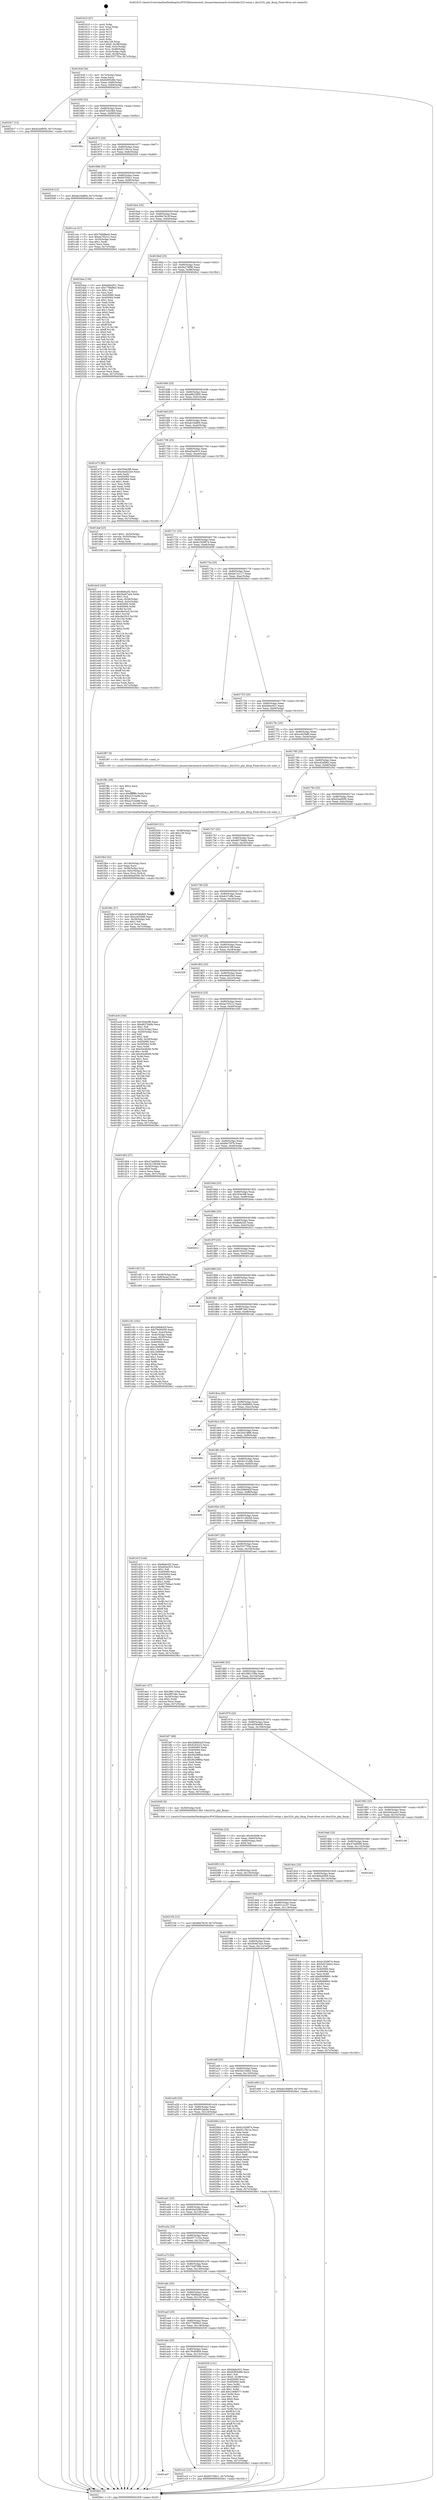 digraph "0x401610" {
  label = "0x401610 (/mnt/c/Users/mathe/Desktop/tcc/POCII/binaries/extr_linuxarcharmmach-orion5xdns323-setup.c_dns323c_phy_fixup_Final-ollvm.out::main(0))"
  labelloc = "t"
  node[shape=record]

  Entry [label="",width=0.3,height=0.3,shape=circle,fillcolor=black,style=filled]
  "0x40163f" [label="{
     0x40163f [26]\l
     | [instrs]\l
     &nbsp;&nbsp;0x40163f \<+3\>: mov -0x7c(%rbp),%eax\l
     &nbsp;&nbsp;0x401642 \<+2\>: mov %eax,%ecx\l
     &nbsp;&nbsp;0x401644 \<+6\>: sub $0x82f05d8b,%ecx\l
     &nbsp;&nbsp;0x40164a \<+3\>: mov %eax,-0x80(%rbp)\l
     &nbsp;&nbsp;0x40164d \<+6\>: mov %ecx,-0x84(%rbp)\l
     &nbsp;&nbsp;0x401653 \<+6\>: je 00000000004025c7 \<main+0xfb7\>\l
  }"]
  "0x4025c7" [label="{
     0x4025c7 [12]\l
     | [instrs]\l
     &nbsp;&nbsp;0x4025c7 \<+7\>: movl $0xd2aef93b,-0x7c(%rbp)\l
     &nbsp;&nbsp;0x4025ce \<+5\>: jmp 00000000004026e1 \<main+0x10d1\>\l
  }"]
  "0x401659" [label="{
     0x401659 [25]\l
     | [instrs]\l
     &nbsp;&nbsp;0x401659 \<+5\>: jmp 000000000040165e \<main+0x4e\>\l
     &nbsp;&nbsp;0x40165e \<+3\>: mov -0x80(%rbp),%eax\l
     &nbsp;&nbsp;0x401661 \<+5\>: sub $0x87e4c58d,%eax\l
     &nbsp;&nbsp;0x401666 \<+6\>: mov %eax,-0x88(%rbp)\l
     &nbsp;&nbsp;0x40166c \<+6\>: je 000000000040236a \<main+0xd5a\>\l
  }"]
  Exit [label="",width=0.3,height=0.3,shape=circle,fillcolor=black,style=filled,peripheries=2]
  "0x40236a" [label="{
     0x40236a\l
  }", style=dashed]
  "0x401672" [label="{
     0x401672 [25]\l
     | [instrs]\l
     &nbsp;&nbsp;0x401672 \<+5\>: jmp 0000000000401677 \<main+0x67\>\l
     &nbsp;&nbsp;0x401677 \<+3\>: mov -0x80(%rbp),%eax\l
     &nbsp;&nbsp;0x40167a \<+5\>: sub $0x9115fc1e,%eax\l
     &nbsp;&nbsp;0x40167f \<+6\>: mov %eax,-0x8c(%rbp)\l
     &nbsp;&nbsp;0x401685 \<+6\>: je 00000000004020c9 \<main+0xab9\>\l
  }"]
  "0x402104" [label="{
     0x402104 [12]\l
     | [instrs]\l
     &nbsp;&nbsp;0x402104 \<+7\>: movl $0x99a76c3f,-0x7c(%rbp)\l
     &nbsp;&nbsp;0x40210b \<+5\>: jmp 00000000004026e1 \<main+0x10d1\>\l
  }"]
  "0x4020c9" [label="{
     0x4020c9 [12]\l
     | [instrs]\l
     &nbsp;&nbsp;0x4020c9 \<+7\>: movl $0xab19a864,-0x7c(%rbp)\l
     &nbsp;&nbsp;0x4020d0 \<+5\>: jmp 00000000004026e1 \<main+0x10d1\>\l
  }"]
  "0x40168b" [label="{
     0x40168b [25]\l
     | [instrs]\l
     &nbsp;&nbsp;0x40168b \<+5\>: jmp 0000000000401690 \<main+0x80\>\l
     &nbsp;&nbsp;0x401690 \<+3\>: mov -0x80(%rbp),%eax\l
     &nbsp;&nbsp;0x401693 \<+5\>: sub $0x947f36c1,%eax\l
     &nbsp;&nbsp;0x401698 \<+6\>: mov %eax,-0x90(%rbp)\l
     &nbsp;&nbsp;0x40169e \<+6\>: je 0000000000401cce \<main+0x6be\>\l
  }"]
  "0x4020f5" [label="{
     0x4020f5 [15]\l
     | [instrs]\l
     &nbsp;&nbsp;0x4020f5 \<+4\>: mov -0x58(%rbp),%rdi\l
     &nbsp;&nbsp;0x4020f9 \<+6\>: mov %eax,-0x144(%rbp)\l
     &nbsp;&nbsp;0x4020ff \<+5\>: call 0000000000401030 \<free@plt\>\l
     | [calls]\l
     &nbsp;&nbsp;0x401030 \{1\} (unknown)\l
  }"]
  "0x401cce" [label="{
     0x401cce [27]\l
     | [instrs]\l
     &nbsp;&nbsp;0x401cce \<+5\>: mov $0x769d8ea5,%eax\l
     &nbsp;&nbsp;0x401cd3 \<+5\>: mov $0xee7f3212,%ecx\l
     &nbsp;&nbsp;0x401cd8 \<+3\>: mov -0x30(%rbp),%edx\l
     &nbsp;&nbsp;0x401cdb \<+3\>: cmp $0x1,%edx\l
     &nbsp;&nbsp;0x401cde \<+3\>: cmovl %ecx,%eax\l
     &nbsp;&nbsp;0x401ce1 \<+3\>: mov %eax,-0x7c(%rbp)\l
     &nbsp;&nbsp;0x401ce4 \<+5\>: jmp 00000000004026e1 \<main+0x10d1\>\l
  }"]
  "0x4016a4" [label="{
     0x4016a4 [25]\l
     | [instrs]\l
     &nbsp;&nbsp;0x4016a4 \<+5\>: jmp 00000000004016a9 \<main+0x99\>\l
     &nbsp;&nbsp;0x4016a9 \<+3\>: mov -0x80(%rbp),%eax\l
     &nbsp;&nbsp;0x4016ac \<+5\>: sub $0x99a76c3f,%eax\l
     &nbsp;&nbsp;0x4016b1 \<+6\>: mov %eax,-0x94(%rbp)\l
     &nbsp;&nbsp;0x4016b7 \<+6\>: je 00000000004024aa \<main+0xe9a\>\l
  }"]
  "0x4020de" [label="{
     0x4020de [23]\l
     | [instrs]\l
     &nbsp;&nbsp;0x4020de \<+10\>: movabs $0x4030d6,%rdi\l
     &nbsp;&nbsp;0x4020e8 \<+3\>: mov %eax,-0x60(%rbp)\l
     &nbsp;&nbsp;0x4020eb \<+3\>: mov -0x60(%rbp),%esi\l
     &nbsp;&nbsp;0x4020ee \<+2\>: mov $0x0,%al\l
     &nbsp;&nbsp;0x4020f0 \<+5\>: call 0000000000401040 \<printf@plt\>\l
     | [calls]\l
     &nbsp;&nbsp;0x401040 \{1\} (unknown)\l
  }"]
  "0x4024aa" [label="{
     0x4024aa [134]\l
     | [instrs]\l
     &nbsp;&nbsp;0x4024aa \<+5\>: mov $0xbfebc921,%eax\l
     &nbsp;&nbsp;0x4024af \<+5\>: mov $0x779bf9e3,%ecx\l
     &nbsp;&nbsp;0x4024b4 \<+2\>: mov $0x1,%dl\l
     &nbsp;&nbsp;0x4024b6 \<+2\>: xor %esi,%esi\l
     &nbsp;&nbsp;0x4024b8 \<+7\>: mov 0x405060,%edi\l
     &nbsp;&nbsp;0x4024bf \<+8\>: mov 0x405064,%r8d\l
     &nbsp;&nbsp;0x4024c7 \<+3\>: sub $0x1,%esi\l
     &nbsp;&nbsp;0x4024ca \<+3\>: mov %edi,%r9d\l
     &nbsp;&nbsp;0x4024cd \<+3\>: add %esi,%r9d\l
     &nbsp;&nbsp;0x4024d0 \<+4\>: imul %r9d,%edi\l
     &nbsp;&nbsp;0x4024d4 \<+3\>: and $0x1,%edi\l
     &nbsp;&nbsp;0x4024d7 \<+3\>: cmp $0x0,%edi\l
     &nbsp;&nbsp;0x4024da \<+4\>: sete %r10b\l
     &nbsp;&nbsp;0x4024de \<+4\>: cmp $0xa,%r8d\l
     &nbsp;&nbsp;0x4024e2 \<+4\>: setl %r11b\l
     &nbsp;&nbsp;0x4024e6 \<+3\>: mov %r10b,%bl\l
     &nbsp;&nbsp;0x4024e9 \<+3\>: xor $0xff,%bl\l
     &nbsp;&nbsp;0x4024ec \<+3\>: mov %r11b,%r14b\l
     &nbsp;&nbsp;0x4024ef \<+4\>: xor $0xff,%r14b\l
     &nbsp;&nbsp;0x4024f3 \<+3\>: xor $0x0,%dl\l
     &nbsp;&nbsp;0x4024f6 \<+3\>: mov %bl,%r15b\l
     &nbsp;&nbsp;0x4024f9 \<+4\>: and $0x0,%r15b\l
     &nbsp;&nbsp;0x4024fd \<+3\>: and %dl,%r10b\l
     &nbsp;&nbsp;0x402500 \<+3\>: mov %r14b,%r12b\l
     &nbsp;&nbsp;0x402503 \<+4\>: and $0x0,%r12b\l
     &nbsp;&nbsp;0x402507 \<+3\>: and %dl,%r11b\l
     &nbsp;&nbsp;0x40250a \<+3\>: or %r10b,%r15b\l
     &nbsp;&nbsp;0x40250d \<+3\>: or %r11b,%r12b\l
     &nbsp;&nbsp;0x402510 \<+3\>: xor %r12b,%r15b\l
     &nbsp;&nbsp;0x402513 \<+3\>: or %r14b,%bl\l
     &nbsp;&nbsp;0x402516 \<+3\>: xor $0xff,%bl\l
     &nbsp;&nbsp;0x402519 \<+3\>: or $0x0,%dl\l
     &nbsp;&nbsp;0x40251c \<+2\>: and %dl,%bl\l
     &nbsp;&nbsp;0x40251e \<+3\>: or %bl,%r15b\l
     &nbsp;&nbsp;0x402521 \<+4\>: test $0x1,%r15b\l
     &nbsp;&nbsp;0x402525 \<+3\>: cmovne %ecx,%eax\l
     &nbsp;&nbsp;0x402528 \<+3\>: mov %eax,-0x7c(%rbp)\l
     &nbsp;&nbsp;0x40252b \<+5\>: jmp 00000000004026e1 \<main+0x10d1\>\l
  }"]
  "0x4016bd" [label="{
     0x4016bd [25]\l
     | [instrs]\l
     &nbsp;&nbsp;0x4016bd \<+5\>: jmp 00000000004016c2 \<main+0xb2\>\l
     &nbsp;&nbsp;0x4016c2 \<+3\>: mov -0x80(%rbp),%eax\l
     &nbsp;&nbsp;0x4016c5 \<+5\>: sub $0x9a278f96,%eax\l
     &nbsp;&nbsp;0x4016ca \<+6\>: mov %eax,-0x98(%rbp)\l
     &nbsp;&nbsp;0x4016d0 \<+6\>: je 00000000004026c2 \<main+0x10b2\>\l
  }"]
  "0x401fb4" [label="{
     0x401fb4 [32]\l
     | [instrs]\l
     &nbsp;&nbsp;0x401fb4 \<+6\>: mov -0x140(%rbp),%ecx\l
     &nbsp;&nbsp;0x401fba \<+3\>: imul %eax,%ecx\l
     &nbsp;&nbsp;0x401fbd \<+4\>: mov -0x58(%rbp),%rsi\l
     &nbsp;&nbsp;0x401fc1 \<+4\>: movslq -0x5c(%rbp),%rdi\l
     &nbsp;&nbsp;0x401fc5 \<+3\>: mov %ecx,(%rsi,%rdi,4)\l
     &nbsp;&nbsp;0x401fc8 \<+7\>: movl $0x4b6ad309,-0x7c(%rbp)\l
     &nbsp;&nbsp;0x401fcf \<+5\>: jmp 00000000004026e1 \<main+0x10d1\>\l
  }"]
  "0x4026c2" [label="{
     0x4026c2\l
  }", style=dashed]
  "0x4016d6" [label="{
     0x4016d6 [25]\l
     | [instrs]\l
     &nbsp;&nbsp;0x4016d6 \<+5\>: jmp 00000000004016db \<main+0xcb\>\l
     &nbsp;&nbsp;0x4016db \<+3\>: mov -0x80(%rbp),%eax\l
     &nbsp;&nbsp;0x4016de \<+5\>: sub $0xa9822800,%eax\l
     &nbsp;&nbsp;0x4016e3 \<+6\>: mov %eax,-0x9c(%rbp)\l
     &nbsp;&nbsp;0x4016e9 \<+6\>: je 00000000004025e8 \<main+0xfd8\>\l
  }"]
  "0x401f8c" [label="{
     0x401f8c [40]\l
     | [instrs]\l
     &nbsp;&nbsp;0x401f8c \<+5\>: mov $0x2,%ecx\l
     &nbsp;&nbsp;0x401f91 \<+1\>: cltd\l
     &nbsp;&nbsp;0x401f92 \<+2\>: idiv %ecx\l
     &nbsp;&nbsp;0x401f94 \<+6\>: imul $0xfffffffe,%edx,%ecx\l
     &nbsp;&nbsp;0x401f9a \<+6\>: add $0xa231ba9b,%ecx\l
     &nbsp;&nbsp;0x401fa0 \<+3\>: add $0x1,%ecx\l
     &nbsp;&nbsp;0x401fa3 \<+6\>: sub $0xa231ba9b,%ecx\l
     &nbsp;&nbsp;0x401fa9 \<+6\>: mov %ecx,-0x140(%rbp)\l
     &nbsp;&nbsp;0x401faf \<+5\>: call 0000000000401160 \<next_i\>\l
     | [calls]\l
     &nbsp;&nbsp;0x401160 \{1\} (/mnt/c/Users/mathe/Desktop/tcc/POCII/binaries/extr_linuxarcharmmach-orion5xdns323-setup.c_dns323c_phy_fixup_Final-ollvm.out::next_i)\l
  }"]
  "0x4025e8" [label="{
     0x4025e8\l
  }", style=dashed]
  "0x4016ef" [label="{
     0x4016ef [25]\l
     | [instrs]\l
     &nbsp;&nbsp;0x4016ef \<+5\>: jmp 00000000004016f4 \<main+0xe4\>\l
     &nbsp;&nbsp;0x4016f4 \<+3\>: mov -0x80(%rbp),%eax\l
     &nbsp;&nbsp;0x4016f7 \<+5\>: sub $0xab19a864,%eax\l
     &nbsp;&nbsp;0x4016fc \<+6\>: mov %eax,-0xa0(%rbp)\l
     &nbsp;&nbsp;0x401702 \<+6\>: je 0000000000401e75 \<main+0x865\>\l
  }"]
  "0x401dc6" [label="{
     0x401dc6 [163]\l
     | [instrs]\l
     &nbsp;&nbsp;0x401dc6 \<+5\>: mov $0x8b6e2f2,%ecx\l
     &nbsp;&nbsp;0x401dcb \<+5\>: mov $0x5bdd7acb,%edx\l
     &nbsp;&nbsp;0x401dd0 \<+3\>: mov $0x1,%sil\l
     &nbsp;&nbsp;0x401dd3 \<+4\>: mov %rax,-0x58(%rbp)\l
     &nbsp;&nbsp;0x401dd7 \<+7\>: movl $0x0,-0x5c(%rbp)\l
     &nbsp;&nbsp;0x401dde \<+8\>: mov 0x405060,%r8d\l
     &nbsp;&nbsp;0x401de6 \<+8\>: mov 0x405064,%r9d\l
     &nbsp;&nbsp;0x401dee \<+3\>: mov %r8d,%r10d\l
     &nbsp;&nbsp;0x401df1 \<+7\>: add $0xc8e35c5,%r10d\l
     &nbsp;&nbsp;0x401df8 \<+4\>: sub $0x1,%r10d\l
     &nbsp;&nbsp;0x401dfc \<+7\>: sub $0xc8e35c5,%r10d\l
     &nbsp;&nbsp;0x401e03 \<+4\>: imul %r10d,%r8d\l
     &nbsp;&nbsp;0x401e07 \<+4\>: and $0x1,%r8d\l
     &nbsp;&nbsp;0x401e0b \<+4\>: cmp $0x0,%r8d\l
     &nbsp;&nbsp;0x401e0f \<+4\>: sete %r11b\l
     &nbsp;&nbsp;0x401e13 \<+4\>: cmp $0xa,%r9d\l
     &nbsp;&nbsp;0x401e17 \<+3\>: setl %bl\l
     &nbsp;&nbsp;0x401e1a \<+3\>: mov %r11b,%r14b\l
     &nbsp;&nbsp;0x401e1d \<+4\>: xor $0xff,%r14b\l
     &nbsp;&nbsp;0x401e21 \<+3\>: mov %bl,%r15b\l
     &nbsp;&nbsp;0x401e24 \<+4\>: xor $0xff,%r15b\l
     &nbsp;&nbsp;0x401e28 \<+4\>: xor $0x1,%sil\l
     &nbsp;&nbsp;0x401e2c \<+3\>: mov %r14b,%r12b\l
     &nbsp;&nbsp;0x401e2f \<+4\>: and $0xff,%r12b\l
     &nbsp;&nbsp;0x401e33 \<+3\>: and %sil,%r11b\l
     &nbsp;&nbsp;0x401e36 \<+3\>: mov %r15b,%r13b\l
     &nbsp;&nbsp;0x401e39 \<+4\>: and $0xff,%r13b\l
     &nbsp;&nbsp;0x401e3d \<+3\>: and %sil,%bl\l
     &nbsp;&nbsp;0x401e40 \<+3\>: or %r11b,%r12b\l
     &nbsp;&nbsp;0x401e43 \<+3\>: or %bl,%r13b\l
     &nbsp;&nbsp;0x401e46 \<+3\>: xor %r13b,%r12b\l
     &nbsp;&nbsp;0x401e49 \<+3\>: or %r15b,%r14b\l
     &nbsp;&nbsp;0x401e4c \<+4\>: xor $0xff,%r14b\l
     &nbsp;&nbsp;0x401e50 \<+4\>: or $0x1,%sil\l
     &nbsp;&nbsp;0x401e54 \<+3\>: and %sil,%r14b\l
     &nbsp;&nbsp;0x401e57 \<+3\>: or %r14b,%r12b\l
     &nbsp;&nbsp;0x401e5a \<+4\>: test $0x1,%r12b\l
     &nbsp;&nbsp;0x401e5e \<+3\>: cmovne %edx,%ecx\l
     &nbsp;&nbsp;0x401e61 \<+3\>: mov %ecx,-0x7c(%rbp)\l
     &nbsp;&nbsp;0x401e64 \<+5\>: jmp 00000000004026e1 \<main+0x10d1\>\l
  }"]
  "0x401e75" [label="{
     0x401e75 [83]\l
     | [instrs]\l
     &nbsp;&nbsp;0x401e75 \<+5\>: mov $0x354e3f8,%eax\l
     &nbsp;&nbsp;0x401e7a \<+5\>: mov $0xe4ed22e0,%ecx\l
     &nbsp;&nbsp;0x401e7f \<+2\>: xor %edx,%edx\l
     &nbsp;&nbsp;0x401e81 \<+7\>: mov 0x405060,%esi\l
     &nbsp;&nbsp;0x401e88 \<+7\>: mov 0x405064,%edi\l
     &nbsp;&nbsp;0x401e8f \<+3\>: sub $0x1,%edx\l
     &nbsp;&nbsp;0x401e92 \<+3\>: mov %esi,%r8d\l
     &nbsp;&nbsp;0x401e95 \<+3\>: add %edx,%r8d\l
     &nbsp;&nbsp;0x401e98 \<+4\>: imul %r8d,%esi\l
     &nbsp;&nbsp;0x401e9c \<+3\>: and $0x1,%esi\l
     &nbsp;&nbsp;0x401e9f \<+3\>: cmp $0x0,%esi\l
     &nbsp;&nbsp;0x401ea2 \<+4\>: sete %r9b\l
     &nbsp;&nbsp;0x401ea6 \<+3\>: cmp $0xa,%edi\l
     &nbsp;&nbsp;0x401ea9 \<+4\>: setl %r10b\l
     &nbsp;&nbsp;0x401ead \<+3\>: mov %r9b,%r11b\l
     &nbsp;&nbsp;0x401eb0 \<+3\>: and %r10b,%r11b\l
     &nbsp;&nbsp;0x401eb3 \<+3\>: xor %r10b,%r9b\l
     &nbsp;&nbsp;0x401eb6 \<+3\>: or %r9b,%r11b\l
     &nbsp;&nbsp;0x401eb9 \<+4\>: test $0x1,%r11b\l
     &nbsp;&nbsp;0x401ebd \<+3\>: cmovne %ecx,%eax\l
     &nbsp;&nbsp;0x401ec0 \<+3\>: mov %eax,-0x7c(%rbp)\l
     &nbsp;&nbsp;0x401ec3 \<+5\>: jmp 00000000004026e1 \<main+0x10d1\>\l
  }"]
  "0x401708" [label="{
     0x401708 [25]\l
     | [instrs]\l
     &nbsp;&nbsp;0x401708 \<+5\>: jmp 000000000040170d \<main+0xfd\>\l
     &nbsp;&nbsp;0x40170d \<+3\>: mov -0x80(%rbp),%eax\l
     &nbsp;&nbsp;0x401710 \<+5\>: sub $0xaf3ac915,%eax\l
     &nbsp;&nbsp;0x401715 \<+6\>: mov %eax,-0xa4(%rbp)\l
     &nbsp;&nbsp;0x40171b \<+6\>: je 0000000000401daf \<main+0x79f\>\l
  }"]
  "0x401ad7" [label="{
     0x401ad7\l
  }", style=dashed]
  "0x401daf" [label="{
     0x401daf [23]\l
     | [instrs]\l
     &nbsp;&nbsp;0x401daf \<+7\>: movl $0x1,-0x50(%rbp)\l
     &nbsp;&nbsp;0x401db6 \<+4\>: movslq -0x50(%rbp),%rax\l
     &nbsp;&nbsp;0x401dba \<+4\>: shl $0x2,%rax\l
     &nbsp;&nbsp;0x401dbe \<+3\>: mov %rax,%rdi\l
     &nbsp;&nbsp;0x401dc1 \<+5\>: call 0000000000401050 \<malloc@plt\>\l
     | [calls]\l
     &nbsp;&nbsp;0x401050 \{1\} (unknown)\l
  }"]
  "0x401721" [label="{
     0x401721 [25]\l
     | [instrs]\l
     &nbsp;&nbsp;0x401721 \<+5\>: jmp 0000000000401726 \<main+0x116\>\l
     &nbsp;&nbsp;0x401726 \<+3\>: mov -0x80(%rbp),%eax\l
     &nbsp;&nbsp;0x401729 \<+5\>: sub $0xb1929874,%eax\l
     &nbsp;&nbsp;0x40172e \<+6\>: mov %eax,-0xa8(%rbp)\l
     &nbsp;&nbsp;0x401734 \<+6\>: je 0000000000402656 \<main+0x1046\>\l
  }"]
  "0x401cc2" [label="{
     0x401cc2 [12]\l
     | [instrs]\l
     &nbsp;&nbsp;0x401cc2 \<+7\>: movl $0x947f36c1,-0x7c(%rbp)\l
     &nbsp;&nbsp;0x401cc9 \<+5\>: jmp 00000000004026e1 \<main+0x10d1\>\l
  }"]
  "0x402656" [label="{
     0x402656\l
  }", style=dashed]
  "0x40173a" [label="{
     0x40173a [25]\l
     | [instrs]\l
     &nbsp;&nbsp;0x40173a \<+5\>: jmp 000000000040173f \<main+0x12f\>\l
     &nbsp;&nbsp;0x40173f \<+3\>: mov -0x80(%rbp),%eax\l
     &nbsp;&nbsp;0x401742 \<+5\>: sub $0xba7c2117,%eax\l
     &nbsp;&nbsp;0x401747 \<+6\>: mov %eax,-0xac(%rbp)\l
     &nbsp;&nbsp;0x40174d \<+6\>: je 00000000004026a3 \<main+0x1093\>\l
  }"]
  "0x401abe" [label="{
     0x401abe [25]\l
     | [instrs]\l
     &nbsp;&nbsp;0x401abe \<+5\>: jmp 0000000000401ac3 \<main+0x4b3\>\l
     &nbsp;&nbsp;0x401ac3 \<+3\>: mov -0x80(%rbp),%eax\l
     &nbsp;&nbsp;0x401ac6 \<+5\>: sub $0x79c85859,%eax\l
     &nbsp;&nbsp;0x401acb \<+6\>: mov %eax,-0x13c(%rbp)\l
     &nbsp;&nbsp;0x401ad1 \<+6\>: je 0000000000401cc2 \<main+0x6b2\>\l
  }"]
  "0x4026a3" [label="{
     0x4026a3\l
  }", style=dashed]
  "0x401753" [label="{
     0x401753 [25]\l
     | [instrs]\l
     &nbsp;&nbsp;0x401753 \<+5\>: jmp 0000000000401758 \<main+0x148\>\l
     &nbsp;&nbsp;0x401758 \<+3\>: mov -0x80(%rbp),%eax\l
     &nbsp;&nbsp;0x40175b \<+5\>: sub $0xbfebc921,%eax\l
     &nbsp;&nbsp;0x401760 \<+6\>: mov %eax,-0xb0(%rbp)\l
     &nbsp;&nbsp;0x401766 \<+6\>: je 00000000004026d3 \<main+0x10c3\>\l
  }"]
  "0x402530" [label="{
     0x402530 [151]\l
     | [instrs]\l
     &nbsp;&nbsp;0x402530 \<+5\>: mov $0xbfebc921,%eax\l
     &nbsp;&nbsp;0x402535 \<+5\>: mov $0x82f05d8b,%ecx\l
     &nbsp;&nbsp;0x40253a \<+2\>: mov $0x1,%dl\l
     &nbsp;&nbsp;0x40253c \<+7\>: movl $0x0,-0x38(%rbp)\l
     &nbsp;&nbsp;0x402543 \<+7\>: mov 0x405060,%esi\l
     &nbsp;&nbsp;0x40254a \<+7\>: mov 0x405064,%edi\l
     &nbsp;&nbsp;0x402551 \<+3\>: mov %esi,%r8d\l
     &nbsp;&nbsp;0x402554 \<+7\>: sub $0x1c9db577,%r8d\l
     &nbsp;&nbsp;0x40255b \<+4\>: sub $0x1,%r8d\l
     &nbsp;&nbsp;0x40255f \<+7\>: add $0x1c9db577,%r8d\l
     &nbsp;&nbsp;0x402566 \<+4\>: imul %r8d,%esi\l
     &nbsp;&nbsp;0x40256a \<+3\>: and $0x1,%esi\l
     &nbsp;&nbsp;0x40256d \<+3\>: cmp $0x0,%esi\l
     &nbsp;&nbsp;0x402570 \<+4\>: sete %r9b\l
     &nbsp;&nbsp;0x402574 \<+3\>: cmp $0xa,%edi\l
     &nbsp;&nbsp;0x402577 \<+4\>: setl %r10b\l
     &nbsp;&nbsp;0x40257b \<+3\>: mov %r9b,%r11b\l
     &nbsp;&nbsp;0x40257e \<+4\>: xor $0xff,%r11b\l
     &nbsp;&nbsp;0x402582 \<+3\>: mov %r10b,%bl\l
     &nbsp;&nbsp;0x402585 \<+3\>: xor $0xff,%bl\l
     &nbsp;&nbsp;0x402588 \<+3\>: xor $0x1,%dl\l
     &nbsp;&nbsp;0x40258b \<+3\>: mov %r11b,%r14b\l
     &nbsp;&nbsp;0x40258e \<+4\>: and $0xff,%r14b\l
     &nbsp;&nbsp;0x402592 \<+3\>: and %dl,%r9b\l
     &nbsp;&nbsp;0x402595 \<+3\>: mov %bl,%r15b\l
     &nbsp;&nbsp;0x402598 \<+4\>: and $0xff,%r15b\l
     &nbsp;&nbsp;0x40259c \<+3\>: and %dl,%r10b\l
     &nbsp;&nbsp;0x40259f \<+3\>: or %r9b,%r14b\l
     &nbsp;&nbsp;0x4025a2 \<+3\>: or %r10b,%r15b\l
     &nbsp;&nbsp;0x4025a5 \<+3\>: xor %r15b,%r14b\l
     &nbsp;&nbsp;0x4025a8 \<+3\>: or %bl,%r11b\l
     &nbsp;&nbsp;0x4025ab \<+4\>: xor $0xff,%r11b\l
     &nbsp;&nbsp;0x4025af \<+3\>: or $0x1,%dl\l
     &nbsp;&nbsp;0x4025b2 \<+3\>: and %dl,%r11b\l
     &nbsp;&nbsp;0x4025b5 \<+3\>: or %r11b,%r14b\l
     &nbsp;&nbsp;0x4025b8 \<+4\>: test $0x1,%r14b\l
     &nbsp;&nbsp;0x4025bc \<+3\>: cmovne %ecx,%eax\l
     &nbsp;&nbsp;0x4025bf \<+3\>: mov %eax,-0x7c(%rbp)\l
     &nbsp;&nbsp;0x4025c2 \<+5\>: jmp 00000000004026e1 \<main+0x10d1\>\l
  }"]
  "0x4026d3" [label="{
     0x4026d3\l
  }", style=dashed]
  "0x40176c" [label="{
     0x40176c [25]\l
     | [instrs]\l
     &nbsp;&nbsp;0x40176c \<+5\>: jmp 0000000000401771 \<main+0x161\>\l
     &nbsp;&nbsp;0x401771 \<+3\>: mov -0x80(%rbp),%eax\l
     &nbsp;&nbsp;0x401774 \<+5\>: sub $0xcc625bf6,%eax\l
     &nbsp;&nbsp;0x401779 \<+6\>: mov %eax,-0xb4(%rbp)\l
     &nbsp;&nbsp;0x40177f \<+6\>: je 0000000000401f87 \<main+0x977\>\l
  }"]
  "0x401aa5" [label="{
     0x401aa5 [25]\l
     | [instrs]\l
     &nbsp;&nbsp;0x401aa5 \<+5\>: jmp 0000000000401aaa \<main+0x49a\>\l
     &nbsp;&nbsp;0x401aaa \<+3\>: mov -0x80(%rbp),%eax\l
     &nbsp;&nbsp;0x401aad \<+5\>: sub $0x779bf9e3,%eax\l
     &nbsp;&nbsp;0x401ab2 \<+6\>: mov %eax,-0x138(%rbp)\l
     &nbsp;&nbsp;0x401ab8 \<+6\>: je 0000000000402530 \<main+0xf20\>\l
  }"]
  "0x401f87" [label="{
     0x401f87 [5]\l
     | [instrs]\l
     &nbsp;&nbsp;0x401f87 \<+5\>: call 0000000000401160 \<next_i\>\l
     | [calls]\l
     &nbsp;&nbsp;0x401160 \{1\} (/mnt/c/Users/mathe/Desktop/tcc/POCII/binaries/extr_linuxarcharmmach-orion5xdns323-setup.c_dns323c_phy_fixup_Final-ollvm.out::next_i)\l
  }"]
  "0x401785" [label="{
     0x401785 [25]\l
     | [instrs]\l
     &nbsp;&nbsp;0x401785 \<+5\>: jmp 000000000040178a \<main+0x17a\>\l
     &nbsp;&nbsp;0x40178a \<+3\>: mov -0x80(%rbp),%eax\l
     &nbsp;&nbsp;0x40178d \<+5\>: sub $0xcd2ef862,%eax\l
     &nbsp;&nbsp;0x401792 \<+6\>: mov %eax,-0xb8(%rbp)\l
     &nbsp;&nbsp;0x401798 \<+6\>: je 00000000004023b1 \<main+0xda1\>\l
  }"]
  "0x401ce9" [label="{
     0x401ce9\l
  }", style=dashed]
  "0x4023b1" [label="{
     0x4023b1\l
  }", style=dashed]
  "0x40179e" [label="{
     0x40179e [25]\l
     | [instrs]\l
     &nbsp;&nbsp;0x40179e \<+5\>: jmp 00000000004017a3 \<main+0x193\>\l
     &nbsp;&nbsp;0x4017a3 \<+3\>: mov -0x80(%rbp),%eax\l
     &nbsp;&nbsp;0x4017a6 \<+5\>: sub $0xd2aef93b,%eax\l
     &nbsp;&nbsp;0x4017ab \<+6\>: mov %eax,-0xbc(%rbp)\l
     &nbsp;&nbsp;0x4017b1 \<+6\>: je 00000000004025d3 \<main+0xfc3\>\l
  }"]
  "0x401a8c" [label="{
     0x401a8c [25]\l
     | [instrs]\l
     &nbsp;&nbsp;0x401a8c \<+5\>: jmp 0000000000401a91 \<main+0x481\>\l
     &nbsp;&nbsp;0x401a91 \<+3\>: mov -0x80(%rbp),%eax\l
     &nbsp;&nbsp;0x401a94 \<+5\>: sub $0x769d8ea5,%eax\l
     &nbsp;&nbsp;0x401a99 \<+6\>: mov %eax,-0x134(%rbp)\l
     &nbsp;&nbsp;0x401a9f \<+6\>: je 0000000000401ce9 \<main+0x6d9\>\l
  }"]
  "0x4025d3" [label="{
     0x4025d3 [21]\l
     | [instrs]\l
     &nbsp;&nbsp;0x4025d3 \<+3\>: mov -0x38(%rbp),%eax\l
     &nbsp;&nbsp;0x4025d6 \<+7\>: add $0x128,%rsp\l
     &nbsp;&nbsp;0x4025dd \<+1\>: pop %rbx\l
     &nbsp;&nbsp;0x4025de \<+2\>: pop %r12\l
     &nbsp;&nbsp;0x4025e0 \<+2\>: pop %r13\l
     &nbsp;&nbsp;0x4025e2 \<+2\>: pop %r14\l
     &nbsp;&nbsp;0x4025e4 \<+2\>: pop %r15\l
     &nbsp;&nbsp;0x4025e6 \<+1\>: pop %rbp\l
     &nbsp;&nbsp;0x4025e7 \<+1\>: ret\l
  }"]
  "0x4017b7" [label="{
     0x4017b7 [25]\l
     | [instrs]\l
     &nbsp;&nbsp;0x4017b7 \<+5\>: jmp 00000000004017bc \<main+0x1ac\>\l
     &nbsp;&nbsp;0x4017bc \<+3\>: mov -0x80(%rbp),%eax\l
     &nbsp;&nbsp;0x4017bf \<+5\>: sub $0xd827b8db,%eax\l
     &nbsp;&nbsp;0x4017c4 \<+6\>: mov %eax,-0xc0(%rbp)\l
     &nbsp;&nbsp;0x4017ca \<+6\>: je 0000000000401f6c \<main+0x95c\>\l
  }"]
  "0x402168" [label="{
     0x402168\l
  }", style=dashed]
  "0x401f6c" [label="{
     0x401f6c [27]\l
     | [instrs]\l
     &nbsp;&nbsp;0x401f6c \<+5\>: mov $0x405848d5,%eax\l
     &nbsp;&nbsp;0x401f71 \<+5\>: mov $0xcc625bf6,%ecx\l
     &nbsp;&nbsp;0x401f76 \<+3\>: mov -0x29(%rbp),%dl\l
     &nbsp;&nbsp;0x401f79 \<+3\>: test $0x1,%dl\l
     &nbsp;&nbsp;0x401f7c \<+3\>: cmovne %ecx,%eax\l
     &nbsp;&nbsp;0x401f7f \<+3\>: mov %eax,-0x7c(%rbp)\l
     &nbsp;&nbsp;0x401f82 \<+5\>: jmp 00000000004026e1 \<main+0x10d1\>\l
  }"]
  "0x4017d0" [label="{
     0x4017d0 [25]\l
     | [instrs]\l
     &nbsp;&nbsp;0x4017d0 \<+5\>: jmp 00000000004017d5 \<main+0x1c5\>\l
     &nbsp;&nbsp;0x4017d5 \<+3\>: mov -0x80(%rbp),%eax\l
     &nbsp;&nbsp;0x4017d8 \<+5\>: sub $0xdc27effe,%eax\l
     &nbsp;&nbsp;0x4017dd \<+6\>: mov %eax,-0xc4(%rbp)\l
     &nbsp;&nbsp;0x4017e3 \<+6\>: je 00000000004022c1 \<main+0xcb1\>\l
  }"]
  "0x401a73" [label="{
     0x401a73 [25]\l
     | [instrs]\l
     &nbsp;&nbsp;0x401a73 \<+5\>: jmp 0000000000401a78 \<main+0x468\>\l
     &nbsp;&nbsp;0x401a78 \<+3\>: mov -0x80(%rbp),%eax\l
     &nbsp;&nbsp;0x401a7b \<+5\>: sub $0x73a8768b,%eax\l
     &nbsp;&nbsp;0x401a80 \<+6\>: mov %eax,-0x130(%rbp)\l
     &nbsp;&nbsp;0x401a86 \<+6\>: je 0000000000402168 \<main+0xb58\>\l
  }"]
  "0x4022c1" [label="{
     0x4022c1\l
  }", style=dashed]
  "0x4017e9" [label="{
     0x4017e9 [25]\l
     | [instrs]\l
     &nbsp;&nbsp;0x4017e9 \<+5\>: jmp 00000000004017ee \<main+0x1de\>\l
     &nbsp;&nbsp;0x4017ee \<+3\>: mov -0x80(%rbp),%eax\l
     &nbsp;&nbsp;0x4017f1 \<+5\>: sub $0xe0cf13f9,%eax\l
     &nbsp;&nbsp;0x4017f6 \<+6\>: mov %eax,-0xc8(%rbp)\l
     &nbsp;&nbsp;0x4017fc \<+6\>: je 000000000040220f \<main+0xbff\>\l
  }"]
  "0x402110" [label="{
     0x402110\l
  }", style=dashed]
  "0x40220f" [label="{
     0x40220f\l
  }", style=dashed]
  "0x401802" [label="{
     0x401802 [25]\l
     | [instrs]\l
     &nbsp;&nbsp;0x401802 \<+5\>: jmp 0000000000401807 \<main+0x1f7\>\l
     &nbsp;&nbsp;0x401807 \<+3\>: mov -0x80(%rbp),%eax\l
     &nbsp;&nbsp;0x40180a \<+5\>: sub $0xe4ed22e0,%eax\l
     &nbsp;&nbsp;0x40180f \<+6\>: mov %eax,-0xcc(%rbp)\l
     &nbsp;&nbsp;0x401815 \<+6\>: je 0000000000401ec8 \<main+0x8b8\>\l
  }"]
  "0x401a5a" [label="{
     0x401a5a [25]\l
     | [instrs]\l
     &nbsp;&nbsp;0x401a5a \<+5\>: jmp 0000000000401a5f \<main+0x44f\>\l
     &nbsp;&nbsp;0x401a5f \<+3\>: mov -0x80(%rbp),%eax\l
     &nbsp;&nbsp;0x401a62 \<+5\>: sub $0x6577c32a,%eax\l
     &nbsp;&nbsp;0x401a67 \<+6\>: mov %eax,-0x12c(%rbp)\l
     &nbsp;&nbsp;0x401a6d \<+6\>: je 0000000000402110 \<main+0xb00\>\l
  }"]
  "0x401ec8" [label="{
     0x401ec8 [164]\l
     | [instrs]\l
     &nbsp;&nbsp;0x401ec8 \<+5\>: mov $0x354e3f8,%eax\l
     &nbsp;&nbsp;0x401ecd \<+5\>: mov $0xd827b8db,%ecx\l
     &nbsp;&nbsp;0x401ed2 \<+2\>: mov $0x1,%dl\l
     &nbsp;&nbsp;0x401ed4 \<+3\>: mov -0x5c(%rbp),%esi\l
     &nbsp;&nbsp;0x401ed7 \<+3\>: cmp -0x50(%rbp),%esi\l
     &nbsp;&nbsp;0x401eda \<+4\>: setl %dil\l
     &nbsp;&nbsp;0x401ede \<+4\>: and $0x1,%dil\l
     &nbsp;&nbsp;0x401ee2 \<+4\>: mov %dil,-0x29(%rbp)\l
     &nbsp;&nbsp;0x401ee6 \<+7\>: mov 0x405060,%esi\l
     &nbsp;&nbsp;0x401eed \<+8\>: mov 0x405064,%r8d\l
     &nbsp;&nbsp;0x401ef5 \<+3\>: mov %esi,%r9d\l
     &nbsp;&nbsp;0x401ef8 \<+7\>: sub $0x45e4fc84,%r9d\l
     &nbsp;&nbsp;0x401eff \<+4\>: sub $0x1,%r9d\l
     &nbsp;&nbsp;0x401f03 \<+7\>: add $0x45e4fc84,%r9d\l
     &nbsp;&nbsp;0x401f0a \<+4\>: imul %r9d,%esi\l
     &nbsp;&nbsp;0x401f0e \<+3\>: and $0x1,%esi\l
     &nbsp;&nbsp;0x401f11 \<+3\>: cmp $0x0,%esi\l
     &nbsp;&nbsp;0x401f14 \<+4\>: sete %dil\l
     &nbsp;&nbsp;0x401f18 \<+4\>: cmp $0xa,%r8d\l
     &nbsp;&nbsp;0x401f1c \<+4\>: setl %r10b\l
     &nbsp;&nbsp;0x401f20 \<+3\>: mov %dil,%r11b\l
     &nbsp;&nbsp;0x401f23 \<+4\>: xor $0xff,%r11b\l
     &nbsp;&nbsp;0x401f27 \<+3\>: mov %r10b,%bl\l
     &nbsp;&nbsp;0x401f2a \<+3\>: xor $0xff,%bl\l
     &nbsp;&nbsp;0x401f2d \<+3\>: xor $0x1,%dl\l
     &nbsp;&nbsp;0x401f30 \<+3\>: mov %r11b,%r14b\l
     &nbsp;&nbsp;0x401f33 \<+4\>: and $0xff,%r14b\l
     &nbsp;&nbsp;0x401f37 \<+3\>: and %dl,%dil\l
     &nbsp;&nbsp;0x401f3a \<+3\>: mov %bl,%r15b\l
     &nbsp;&nbsp;0x401f3d \<+4\>: and $0xff,%r15b\l
     &nbsp;&nbsp;0x401f41 \<+3\>: and %dl,%r10b\l
     &nbsp;&nbsp;0x401f44 \<+3\>: or %dil,%r14b\l
     &nbsp;&nbsp;0x401f47 \<+3\>: or %r10b,%r15b\l
     &nbsp;&nbsp;0x401f4a \<+3\>: xor %r15b,%r14b\l
     &nbsp;&nbsp;0x401f4d \<+3\>: or %bl,%r11b\l
     &nbsp;&nbsp;0x401f50 \<+4\>: xor $0xff,%r11b\l
     &nbsp;&nbsp;0x401f54 \<+3\>: or $0x1,%dl\l
     &nbsp;&nbsp;0x401f57 \<+3\>: and %dl,%r11b\l
     &nbsp;&nbsp;0x401f5a \<+3\>: or %r11b,%r14b\l
     &nbsp;&nbsp;0x401f5d \<+4\>: test $0x1,%r14b\l
     &nbsp;&nbsp;0x401f61 \<+3\>: cmovne %ecx,%eax\l
     &nbsp;&nbsp;0x401f64 \<+3\>: mov %eax,-0x7c(%rbp)\l
     &nbsp;&nbsp;0x401f67 \<+5\>: jmp 00000000004026e1 \<main+0x10d1\>\l
  }"]
  "0x40181b" [label="{
     0x40181b [25]\l
     | [instrs]\l
     &nbsp;&nbsp;0x40181b \<+5\>: jmp 0000000000401820 \<main+0x210\>\l
     &nbsp;&nbsp;0x401820 \<+3\>: mov -0x80(%rbp),%eax\l
     &nbsp;&nbsp;0x401823 \<+5\>: sub $0xee7f3212,%eax\l
     &nbsp;&nbsp;0x401828 \<+6\>: mov %eax,-0xd0(%rbp)\l
     &nbsp;&nbsp;0x40182e \<+6\>: je 0000000000401d04 \<main+0x6f4\>\l
  }"]
  "0x4021f4" [label="{
     0x4021f4\l
  }", style=dashed]
  "0x401d04" [label="{
     0x401d04 [27]\l
     | [instrs]\l
     &nbsp;&nbsp;0x401d04 \<+5\>: mov $0x47ad0f48,%eax\l
     &nbsp;&nbsp;0x401d09 \<+5\>: mov $0x321482b8,%ecx\l
     &nbsp;&nbsp;0x401d0e \<+3\>: mov -0x30(%rbp),%edx\l
     &nbsp;&nbsp;0x401d11 \<+3\>: cmp $0x0,%edx\l
     &nbsp;&nbsp;0x401d14 \<+3\>: cmove %ecx,%eax\l
     &nbsp;&nbsp;0x401d17 \<+3\>: mov %eax,-0x7c(%rbp)\l
     &nbsp;&nbsp;0x401d1a \<+5\>: jmp 00000000004026e1 \<main+0x10d1\>\l
  }"]
  "0x401834" [label="{
     0x401834 [25]\l
     | [instrs]\l
     &nbsp;&nbsp;0x401834 \<+5\>: jmp 0000000000401839 \<main+0x229\>\l
     &nbsp;&nbsp;0x401839 \<+3\>: mov -0x80(%rbp),%eax\l
     &nbsp;&nbsp;0x40183c \<+5\>: sub $0xfeb75f7b,%eax\l
     &nbsp;&nbsp;0x401841 \<+6\>: mov %eax,-0xd4(%rbp)\l
     &nbsp;&nbsp;0x401847 \<+6\>: je 000000000040235e \<main+0xd4e\>\l
  }"]
  "0x401a41" [label="{
     0x401a41 [25]\l
     | [instrs]\l
     &nbsp;&nbsp;0x401a41 \<+5\>: jmp 0000000000401a46 \<main+0x436\>\l
     &nbsp;&nbsp;0x401a46 \<+3\>: mov -0x80(%rbp),%eax\l
     &nbsp;&nbsp;0x401a49 \<+5\>: sub $0x644e5289,%eax\l
     &nbsp;&nbsp;0x401a4e \<+6\>: mov %eax,-0x128(%rbp)\l
     &nbsp;&nbsp;0x401a54 \<+6\>: je 00000000004021f4 \<main+0xbe4\>\l
  }"]
  "0x40235e" [label="{
     0x40235e\l
  }", style=dashed]
  "0x40184d" [label="{
     0x40184d [25]\l
     | [instrs]\l
     &nbsp;&nbsp;0x40184d \<+5\>: jmp 0000000000401852 \<main+0x242\>\l
     &nbsp;&nbsp;0x401852 \<+3\>: mov -0x80(%rbp),%eax\l
     &nbsp;&nbsp;0x401855 \<+5\>: sub $0x354e3f8,%eax\l
     &nbsp;&nbsp;0x40185a \<+6\>: mov %eax,-0xd8(%rbp)\l
     &nbsp;&nbsp;0x401860 \<+6\>: je 000000000040264a \<main+0x103a\>\l
  }"]
  "0x402675" [label="{
     0x402675\l
  }", style=dashed]
  "0x40264a" [label="{
     0x40264a\l
  }", style=dashed]
  "0x401866" [label="{
     0x401866 [25]\l
     | [instrs]\l
     &nbsp;&nbsp;0x401866 \<+5\>: jmp 000000000040186b \<main+0x25b\>\l
     &nbsp;&nbsp;0x40186b \<+3\>: mov -0x80(%rbp),%eax\l
     &nbsp;&nbsp;0x40186e \<+5\>: sub $0x8b6e2f2,%eax\l
     &nbsp;&nbsp;0x401873 \<+6\>: mov %eax,-0xdc(%rbp)\l
     &nbsp;&nbsp;0x401879 \<+6\>: je 000000000040261c \<main+0x100c\>\l
  }"]
  "0x401a28" [label="{
     0x401a28 [25]\l
     | [instrs]\l
     &nbsp;&nbsp;0x401a28 \<+5\>: jmp 0000000000401a2d \<main+0x41d\>\l
     &nbsp;&nbsp;0x401a2d \<+3\>: mov -0x80(%rbp),%eax\l
     &nbsp;&nbsp;0x401a30 \<+5\>: sub $0x601fab4a,%eax\l
     &nbsp;&nbsp;0x401a35 \<+6\>: mov %eax,-0x124(%rbp)\l
     &nbsp;&nbsp;0x401a3b \<+6\>: je 0000000000402675 \<main+0x1065\>\l
  }"]
  "0x40261c" [label="{
     0x40261c\l
  }", style=dashed]
  "0x40187f" [label="{
     0x40187f [25]\l
     | [instrs]\l
     &nbsp;&nbsp;0x40187f \<+5\>: jmp 0000000000401884 \<main+0x274\>\l
     &nbsp;&nbsp;0x401884 \<+3\>: mov -0x80(%rbp),%eax\l
     &nbsp;&nbsp;0x401887 \<+5\>: sub $0x9163223,%eax\l
     &nbsp;&nbsp;0x40188c \<+6\>: mov %eax,-0xe0(%rbp)\l
     &nbsp;&nbsp;0x401892 \<+6\>: je 0000000000401c4f \<main+0x63f\>\l
  }"]
  "0x402064" [label="{
     0x402064 [101]\l
     | [instrs]\l
     &nbsp;&nbsp;0x402064 \<+5\>: mov $0xb1929874,%eax\l
     &nbsp;&nbsp;0x402069 \<+5\>: mov $0x9115fc1e,%ecx\l
     &nbsp;&nbsp;0x40206e \<+2\>: xor %edx,%edx\l
     &nbsp;&nbsp;0x402070 \<+3\>: mov -0x5c(%rbp),%esi\l
     &nbsp;&nbsp;0x402073 \<+3\>: sub $0x1,%edx\l
     &nbsp;&nbsp;0x402076 \<+2\>: sub %edx,%esi\l
     &nbsp;&nbsp;0x402078 \<+3\>: mov %esi,-0x5c(%rbp)\l
     &nbsp;&nbsp;0x40207b \<+7\>: mov 0x405060,%edx\l
     &nbsp;&nbsp;0x402082 \<+7\>: mov 0x405064,%esi\l
     &nbsp;&nbsp;0x402089 \<+2\>: mov %edx,%edi\l
     &nbsp;&nbsp;0x40208b \<+6\>: add $0xb4db5104,%edi\l
     &nbsp;&nbsp;0x402091 \<+3\>: sub $0x1,%edi\l
     &nbsp;&nbsp;0x402094 \<+6\>: sub $0xb4db5104,%edi\l
     &nbsp;&nbsp;0x40209a \<+3\>: imul %edi,%edx\l
     &nbsp;&nbsp;0x40209d \<+3\>: and $0x1,%edx\l
     &nbsp;&nbsp;0x4020a0 \<+3\>: cmp $0x0,%edx\l
     &nbsp;&nbsp;0x4020a3 \<+4\>: sete %r8b\l
     &nbsp;&nbsp;0x4020a7 \<+3\>: cmp $0xa,%esi\l
     &nbsp;&nbsp;0x4020aa \<+4\>: setl %r9b\l
     &nbsp;&nbsp;0x4020ae \<+3\>: mov %r8b,%r10b\l
     &nbsp;&nbsp;0x4020b1 \<+3\>: and %r9b,%r10b\l
     &nbsp;&nbsp;0x4020b4 \<+3\>: xor %r9b,%r8b\l
     &nbsp;&nbsp;0x4020b7 \<+3\>: or %r8b,%r10b\l
     &nbsp;&nbsp;0x4020ba \<+4\>: test $0x1,%r10b\l
     &nbsp;&nbsp;0x4020be \<+3\>: cmovne %ecx,%eax\l
     &nbsp;&nbsp;0x4020c1 \<+3\>: mov %eax,-0x7c(%rbp)\l
     &nbsp;&nbsp;0x4020c4 \<+5\>: jmp 00000000004026e1 \<main+0x10d1\>\l
  }"]
  "0x401c4f" [label="{
     0x401c4f [13]\l
     | [instrs]\l
     &nbsp;&nbsp;0x401c4f \<+4\>: mov -0x48(%rbp),%rax\l
     &nbsp;&nbsp;0x401c53 \<+4\>: mov 0x8(%rax),%rdi\l
     &nbsp;&nbsp;0x401c57 \<+5\>: call 0000000000401060 \<atoi@plt\>\l
     | [calls]\l
     &nbsp;&nbsp;0x401060 \{1\} (unknown)\l
  }"]
  "0x401898" [label="{
     0x401898 [25]\l
     | [instrs]\l
     &nbsp;&nbsp;0x401898 \<+5\>: jmp 000000000040189d \<main+0x28d\>\l
     &nbsp;&nbsp;0x40189d \<+3\>: mov -0x80(%rbp),%eax\l
     &nbsp;&nbsp;0x4018a0 \<+5\>: sub $0xb44c01e,%eax\l
     &nbsp;&nbsp;0x4018a5 \<+6\>: mov %eax,-0xe4(%rbp)\l
     &nbsp;&nbsp;0x4018ab \<+6\>: je 0000000000401b4f \<main+0x53f\>\l
  }"]
  "0x401a0f" [label="{
     0x401a0f [25]\l
     | [instrs]\l
     &nbsp;&nbsp;0x401a0f \<+5\>: jmp 0000000000401a14 \<main+0x404\>\l
     &nbsp;&nbsp;0x401a14 \<+3\>: mov -0x80(%rbp),%eax\l
     &nbsp;&nbsp;0x401a17 \<+5\>: sub $0x5d219d42,%eax\l
     &nbsp;&nbsp;0x401a1c \<+6\>: mov %eax,-0x120(%rbp)\l
     &nbsp;&nbsp;0x401a22 \<+6\>: je 0000000000402064 \<main+0xa54\>\l
  }"]
  "0x401b4f" [label="{
     0x401b4f\l
  }", style=dashed]
  "0x4018b1" [label="{
     0x4018b1 [25]\l
     | [instrs]\l
     &nbsp;&nbsp;0x4018b1 \<+5\>: jmp 00000000004018b6 \<main+0x2a6\>\l
     &nbsp;&nbsp;0x4018b6 \<+3\>: mov -0x80(%rbp),%eax\l
     &nbsp;&nbsp;0x4018b9 \<+5\>: sub $0xdf87a8c,%eax\l
     &nbsp;&nbsp;0x4018be \<+6\>: mov %eax,-0xe8(%rbp)\l
     &nbsp;&nbsp;0x4018c4 \<+6\>: je 0000000000401afc \<main+0x4ec\>\l
  }"]
  "0x401e69" [label="{
     0x401e69 [12]\l
     | [instrs]\l
     &nbsp;&nbsp;0x401e69 \<+7\>: movl $0xab19a864,-0x7c(%rbp)\l
     &nbsp;&nbsp;0x401e70 \<+5\>: jmp 00000000004026e1 \<main+0x10d1\>\l
  }"]
  "0x401afc" [label="{
     0x401afc\l
  }", style=dashed]
  "0x4018ca" [label="{
     0x4018ca [25]\l
     | [instrs]\l
     &nbsp;&nbsp;0x4018ca \<+5\>: jmp 00000000004018cf \<main+0x2bf\>\l
     &nbsp;&nbsp;0x4018cf \<+3\>: mov -0x80(%rbp),%eax\l
     &nbsp;&nbsp;0x4018d2 \<+5\>: sub $0x16bf8803,%eax\l
     &nbsp;&nbsp;0x4018d7 \<+6\>: mov %eax,-0xec(%rbp)\l
     &nbsp;&nbsp;0x4018dd \<+6\>: je 0000000000401beb \<main+0x5db\>\l
  }"]
  "0x4019f6" [label="{
     0x4019f6 [25]\l
     | [instrs]\l
     &nbsp;&nbsp;0x4019f6 \<+5\>: jmp 00000000004019fb \<main+0x3eb\>\l
     &nbsp;&nbsp;0x4019fb \<+3\>: mov -0x80(%rbp),%eax\l
     &nbsp;&nbsp;0x4019fe \<+5\>: sub $0x5bdd7acb,%eax\l
     &nbsp;&nbsp;0x401a03 \<+6\>: mov %eax,-0x11c(%rbp)\l
     &nbsp;&nbsp;0x401a09 \<+6\>: je 0000000000401e69 \<main+0x859\>\l
  }"]
  "0x401beb" [label="{
     0x401beb\l
  }", style=dashed]
  "0x4018e3" [label="{
     0x4018e3 [25]\l
     | [instrs]\l
     &nbsp;&nbsp;0x4018e3 \<+5\>: jmp 00000000004018e8 \<main+0x2d8\>\l
     &nbsp;&nbsp;0x4018e8 \<+3\>: mov -0x80(%rbp),%eax\l
     &nbsp;&nbsp;0x4018eb \<+5\>: sub $0x20d1df66,%eax\l
     &nbsp;&nbsp;0x4018f0 \<+6\>: mov %eax,-0xf0(%rbp)\l
     &nbsp;&nbsp;0x4018f6 \<+6\>: je 000000000040249e \<main+0xe8e\>\l
  }"]
  "0x402269" [label="{
     0x402269\l
  }", style=dashed]
  "0x40249e" [label="{
     0x40249e\l
  }", style=dashed]
  "0x4018fc" [label="{
     0x4018fc [25]\l
     | [instrs]\l
     &nbsp;&nbsp;0x4018fc \<+5\>: jmp 0000000000401901 \<main+0x2f1\>\l
     &nbsp;&nbsp;0x401901 \<+3\>: mov -0x80(%rbp),%eax\l
     &nbsp;&nbsp;0x401904 \<+5\>: sub $0x2b131ddb,%eax\l
     &nbsp;&nbsp;0x401909 \<+6\>: mov %eax,-0xf4(%rbp)\l
     &nbsp;&nbsp;0x40190f \<+6\>: je 0000000000402409 \<main+0xdf9\>\l
  }"]
  "0x4019dd" [label="{
     0x4019dd [25]\l
     | [instrs]\l
     &nbsp;&nbsp;0x4019dd \<+5\>: jmp 00000000004019e2 \<main+0x3d2\>\l
     &nbsp;&nbsp;0x4019e2 \<+3\>: mov -0x80(%rbp),%eax\l
     &nbsp;&nbsp;0x4019e5 \<+5\>: sub $0x551ce167,%eax\l
     &nbsp;&nbsp;0x4019ea \<+6\>: mov %eax,-0x118(%rbp)\l
     &nbsp;&nbsp;0x4019f0 \<+6\>: je 0000000000402269 \<main+0xc59\>\l
  }"]
  "0x402409" [label="{
     0x402409\l
  }", style=dashed]
  "0x401915" [label="{
     0x401915 [25]\l
     | [instrs]\l
     &nbsp;&nbsp;0x401915 \<+5\>: jmp 000000000040191a \<main+0x30a\>\l
     &nbsp;&nbsp;0x40191a \<+3\>: mov -0x80(%rbp),%eax\l
     &nbsp;&nbsp;0x40191d \<+5\>: sub $0x2b6b642f,%eax\l
     &nbsp;&nbsp;0x401922 \<+6\>: mov %eax,-0xf8(%rbp)\l
     &nbsp;&nbsp;0x401928 \<+6\>: je 0000000000402600 \<main+0xff0\>\l
  }"]
  "0x401fd4" [label="{
     0x401fd4 [144]\l
     | [instrs]\l
     &nbsp;&nbsp;0x401fd4 \<+5\>: mov $0xb1929874,%eax\l
     &nbsp;&nbsp;0x401fd9 \<+5\>: mov $0x5d219d42,%ecx\l
     &nbsp;&nbsp;0x401fde \<+2\>: mov $0x1,%dl\l
     &nbsp;&nbsp;0x401fe0 \<+7\>: mov 0x405060,%esi\l
     &nbsp;&nbsp;0x401fe7 \<+7\>: mov 0x405064,%edi\l
     &nbsp;&nbsp;0x401fee \<+3\>: mov %esi,%r8d\l
     &nbsp;&nbsp;0x401ff1 \<+7\>: add $0x894f99d1,%r8d\l
     &nbsp;&nbsp;0x401ff8 \<+4\>: sub $0x1,%r8d\l
     &nbsp;&nbsp;0x401ffc \<+7\>: sub $0x894f99d1,%r8d\l
     &nbsp;&nbsp;0x402003 \<+4\>: imul %r8d,%esi\l
     &nbsp;&nbsp;0x402007 \<+3\>: and $0x1,%esi\l
     &nbsp;&nbsp;0x40200a \<+3\>: cmp $0x0,%esi\l
     &nbsp;&nbsp;0x40200d \<+4\>: sete %r9b\l
     &nbsp;&nbsp;0x402011 \<+3\>: cmp $0xa,%edi\l
     &nbsp;&nbsp;0x402014 \<+4\>: setl %r10b\l
     &nbsp;&nbsp;0x402018 \<+3\>: mov %r9b,%r11b\l
     &nbsp;&nbsp;0x40201b \<+4\>: xor $0xff,%r11b\l
     &nbsp;&nbsp;0x40201f \<+3\>: mov %r10b,%bl\l
     &nbsp;&nbsp;0x402022 \<+3\>: xor $0xff,%bl\l
     &nbsp;&nbsp;0x402025 \<+3\>: xor $0x0,%dl\l
     &nbsp;&nbsp;0x402028 \<+3\>: mov %r11b,%r14b\l
     &nbsp;&nbsp;0x40202b \<+4\>: and $0x0,%r14b\l
     &nbsp;&nbsp;0x40202f \<+3\>: and %dl,%r9b\l
     &nbsp;&nbsp;0x402032 \<+3\>: mov %bl,%r15b\l
     &nbsp;&nbsp;0x402035 \<+4\>: and $0x0,%r15b\l
     &nbsp;&nbsp;0x402039 \<+3\>: and %dl,%r10b\l
     &nbsp;&nbsp;0x40203c \<+3\>: or %r9b,%r14b\l
     &nbsp;&nbsp;0x40203f \<+3\>: or %r10b,%r15b\l
     &nbsp;&nbsp;0x402042 \<+3\>: xor %r15b,%r14b\l
     &nbsp;&nbsp;0x402045 \<+3\>: or %bl,%r11b\l
     &nbsp;&nbsp;0x402048 \<+4\>: xor $0xff,%r11b\l
     &nbsp;&nbsp;0x40204c \<+3\>: or $0x0,%dl\l
     &nbsp;&nbsp;0x40204f \<+3\>: and %dl,%r11b\l
     &nbsp;&nbsp;0x402052 \<+3\>: or %r11b,%r14b\l
     &nbsp;&nbsp;0x402055 \<+4\>: test $0x1,%r14b\l
     &nbsp;&nbsp;0x402059 \<+3\>: cmovne %ecx,%eax\l
     &nbsp;&nbsp;0x40205c \<+3\>: mov %eax,-0x7c(%rbp)\l
     &nbsp;&nbsp;0x40205f \<+5\>: jmp 00000000004026e1 \<main+0x10d1\>\l
  }"]
  "0x402600" [label="{
     0x402600\l
  }", style=dashed]
  "0x40192e" [label="{
     0x40192e [25]\l
     | [instrs]\l
     &nbsp;&nbsp;0x40192e \<+5\>: jmp 0000000000401933 \<main+0x323\>\l
     &nbsp;&nbsp;0x401933 \<+3\>: mov -0x80(%rbp),%eax\l
     &nbsp;&nbsp;0x401936 \<+5\>: sub $0x321482b8,%eax\l
     &nbsp;&nbsp;0x40193b \<+6\>: mov %eax,-0xfc(%rbp)\l
     &nbsp;&nbsp;0x401941 \<+6\>: je 0000000000401d1f \<main+0x70f\>\l
  }"]
  "0x4019c4" [label="{
     0x4019c4 [25]\l
     | [instrs]\l
     &nbsp;&nbsp;0x4019c4 \<+5\>: jmp 00000000004019c9 \<main+0x3b9\>\l
     &nbsp;&nbsp;0x4019c9 \<+3\>: mov -0x80(%rbp),%eax\l
     &nbsp;&nbsp;0x4019cc \<+5\>: sub $0x4b6ad309,%eax\l
     &nbsp;&nbsp;0x4019d1 \<+6\>: mov %eax,-0x114(%rbp)\l
     &nbsp;&nbsp;0x4019d7 \<+6\>: je 0000000000401fd4 \<main+0x9c4\>\l
  }"]
  "0x401d1f" [label="{
     0x401d1f [144]\l
     | [instrs]\l
     &nbsp;&nbsp;0x401d1f \<+5\>: mov $0x8b6e2f2,%eax\l
     &nbsp;&nbsp;0x401d24 \<+5\>: mov $0xaf3ac915,%ecx\l
     &nbsp;&nbsp;0x401d29 \<+2\>: mov $0x1,%dl\l
     &nbsp;&nbsp;0x401d2b \<+7\>: mov 0x405060,%esi\l
     &nbsp;&nbsp;0x401d32 \<+7\>: mov 0x405064,%edi\l
     &nbsp;&nbsp;0x401d39 \<+3\>: mov %esi,%r8d\l
     &nbsp;&nbsp;0x401d3c \<+7\>: add $0x83756ba3,%r8d\l
     &nbsp;&nbsp;0x401d43 \<+4\>: sub $0x1,%r8d\l
     &nbsp;&nbsp;0x401d47 \<+7\>: sub $0x83756ba3,%r8d\l
     &nbsp;&nbsp;0x401d4e \<+4\>: imul %r8d,%esi\l
     &nbsp;&nbsp;0x401d52 \<+3\>: and $0x1,%esi\l
     &nbsp;&nbsp;0x401d55 \<+3\>: cmp $0x0,%esi\l
     &nbsp;&nbsp;0x401d58 \<+4\>: sete %r9b\l
     &nbsp;&nbsp;0x401d5c \<+3\>: cmp $0xa,%edi\l
     &nbsp;&nbsp;0x401d5f \<+4\>: setl %r10b\l
     &nbsp;&nbsp;0x401d63 \<+3\>: mov %r9b,%r11b\l
     &nbsp;&nbsp;0x401d66 \<+4\>: xor $0xff,%r11b\l
     &nbsp;&nbsp;0x401d6a \<+3\>: mov %r10b,%bl\l
     &nbsp;&nbsp;0x401d6d \<+3\>: xor $0xff,%bl\l
     &nbsp;&nbsp;0x401d70 \<+3\>: xor $0x1,%dl\l
     &nbsp;&nbsp;0x401d73 \<+3\>: mov %r11b,%r14b\l
     &nbsp;&nbsp;0x401d76 \<+4\>: and $0xff,%r14b\l
     &nbsp;&nbsp;0x401d7a \<+3\>: and %dl,%r9b\l
     &nbsp;&nbsp;0x401d7d \<+3\>: mov %bl,%r15b\l
     &nbsp;&nbsp;0x401d80 \<+4\>: and $0xff,%r15b\l
     &nbsp;&nbsp;0x401d84 \<+3\>: and %dl,%r10b\l
     &nbsp;&nbsp;0x401d87 \<+3\>: or %r9b,%r14b\l
     &nbsp;&nbsp;0x401d8a \<+3\>: or %r10b,%r15b\l
     &nbsp;&nbsp;0x401d8d \<+3\>: xor %r15b,%r14b\l
     &nbsp;&nbsp;0x401d90 \<+3\>: or %bl,%r11b\l
     &nbsp;&nbsp;0x401d93 \<+4\>: xor $0xff,%r11b\l
     &nbsp;&nbsp;0x401d97 \<+3\>: or $0x1,%dl\l
     &nbsp;&nbsp;0x401d9a \<+3\>: and %dl,%r11b\l
     &nbsp;&nbsp;0x401d9d \<+3\>: or %r11b,%r14b\l
     &nbsp;&nbsp;0x401da0 \<+4\>: test $0x1,%r14b\l
     &nbsp;&nbsp;0x401da4 \<+3\>: cmovne %ecx,%eax\l
     &nbsp;&nbsp;0x401da7 \<+3\>: mov %eax,-0x7c(%rbp)\l
     &nbsp;&nbsp;0x401daa \<+5\>: jmp 00000000004026e1 \<main+0x10d1\>\l
  }"]
  "0x401947" [label="{
     0x401947 [25]\l
     | [instrs]\l
     &nbsp;&nbsp;0x401947 \<+5\>: jmp 000000000040194c \<main+0x33c\>\l
     &nbsp;&nbsp;0x40194c \<+3\>: mov -0x80(%rbp),%eax\l
     &nbsp;&nbsp;0x40194f \<+5\>: sub $0x35377f3a,%eax\l
     &nbsp;&nbsp;0x401954 \<+6\>: mov %eax,-0x100(%rbp)\l
     &nbsp;&nbsp;0x40195a \<+6\>: je 0000000000401ae1 \<main+0x4d1\>\l
  }"]
  "0x4023a5" [label="{
     0x4023a5\l
  }", style=dashed]
  "0x401ae1" [label="{
     0x401ae1 [27]\l
     | [instrs]\l
     &nbsp;&nbsp;0x401ae1 \<+5\>: mov $0x3861339e,%eax\l
     &nbsp;&nbsp;0x401ae6 \<+5\>: mov $0xdf87a8c,%ecx\l
     &nbsp;&nbsp;0x401aeb \<+3\>: mov -0x34(%rbp),%edx\l
     &nbsp;&nbsp;0x401aee \<+3\>: cmp $0x2,%edx\l
     &nbsp;&nbsp;0x401af1 \<+3\>: cmovne %ecx,%eax\l
     &nbsp;&nbsp;0x401af4 \<+3\>: mov %eax,-0x7c(%rbp)\l
     &nbsp;&nbsp;0x401af7 \<+5\>: jmp 00000000004026e1 \<main+0x10d1\>\l
  }"]
  "0x401960" [label="{
     0x401960 [25]\l
     | [instrs]\l
     &nbsp;&nbsp;0x401960 \<+5\>: jmp 0000000000401965 \<main+0x355\>\l
     &nbsp;&nbsp;0x401965 \<+3\>: mov -0x80(%rbp),%eax\l
     &nbsp;&nbsp;0x401968 \<+5\>: sub $0x3861339e,%eax\l
     &nbsp;&nbsp;0x40196d \<+6\>: mov %eax,-0x104(%rbp)\l
     &nbsp;&nbsp;0x401973 \<+6\>: je 0000000000401bf7 \<main+0x5e7\>\l
  }"]
  "0x4026e1" [label="{
     0x4026e1 [5]\l
     | [instrs]\l
     &nbsp;&nbsp;0x4026e1 \<+5\>: jmp 000000000040163f \<main+0x2f\>\l
  }"]
  "0x401610" [label="{
     0x401610 [47]\l
     | [instrs]\l
     &nbsp;&nbsp;0x401610 \<+1\>: push %rbp\l
     &nbsp;&nbsp;0x401611 \<+3\>: mov %rsp,%rbp\l
     &nbsp;&nbsp;0x401614 \<+2\>: push %r15\l
     &nbsp;&nbsp;0x401616 \<+2\>: push %r14\l
     &nbsp;&nbsp;0x401618 \<+2\>: push %r13\l
     &nbsp;&nbsp;0x40161a \<+2\>: push %r12\l
     &nbsp;&nbsp;0x40161c \<+1\>: push %rbx\l
     &nbsp;&nbsp;0x40161d \<+7\>: sub $0x128,%rsp\l
     &nbsp;&nbsp;0x401624 \<+7\>: movl $0x0,-0x38(%rbp)\l
     &nbsp;&nbsp;0x40162b \<+3\>: mov %edi,-0x3c(%rbp)\l
     &nbsp;&nbsp;0x40162e \<+4\>: mov %rsi,-0x48(%rbp)\l
     &nbsp;&nbsp;0x401632 \<+3\>: mov -0x3c(%rbp),%edi\l
     &nbsp;&nbsp;0x401635 \<+3\>: mov %edi,-0x34(%rbp)\l
     &nbsp;&nbsp;0x401638 \<+7\>: movl $0x35377f3a,-0x7c(%rbp)\l
  }"]
  "0x4019ab" [label="{
     0x4019ab [25]\l
     | [instrs]\l
     &nbsp;&nbsp;0x4019ab \<+5\>: jmp 00000000004019b0 \<main+0x3a0\>\l
     &nbsp;&nbsp;0x4019b0 \<+3\>: mov -0x80(%rbp),%eax\l
     &nbsp;&nbsp;0x4019b3 \<+5\>: sub $0x47ad0f48,%eax\l
     &nbsp;&nbsp;0x4019b8 \<+6\>: mov %eax,-0x110(%rbp)\l
     &nbsp;&nbsp;0x4019be \<+6\>: je 00000000004023a5 \<main+0xd95\>\l
  }"]
  "0x401bf7" [label="{
     0x401bf7 [88]\l
     | [instrs]\l
     &nbsp;&nbsp;0x401bf7 \<+5\>: mov $0x2b6b642f,%eax\l
     &nbsp;&nbsp;0x401bfc \<+5\>: mov $0x9163223,%ecx\l
     &nbsp;&nbsp;0x401c01 \<+7\>: mov 0x405060,%edx\l
     &nbsp;&nbsp;0x401c08 \<+7\>: mov 0x405064,%esi\l
     &nbsp;&nbsp;0x401c0f \<+2\>: mov %edx,%edi\l
     &nbsp;&nbsp;0x401c11 \<+6\>: add $0x9428f80a,%edi\l
     &nbsp;&nbsp;0x401c17 \<+3\>: sub $0x1,%edi\l
     &nbsp;&nbsp;0x401c1a \<+6\>: sub $0x9428f80a,%edi\l
     &nbsp;&nbsp;0x401c20 \<+3\>: imul %edi,%edx\l
     &nbsp;&nbsp;0x401c23 \<+3\>: and $0x1,%edx\l
     &nbsp;&nbsp;0x401c26 \<+3\>: cmp $0x0,%edx\l
     &nbsp;&nbsp;0x401c29 \<+4\>: sete %r8b\l
     &nbsp;&nbsp;0x401c2d \<+3\>: cmp $0xa,%esi\l
     &nbsp;&nbsp;0x401c30 \<+4\>: setl %r9b\l
     &nbsp;&nbsp;0x401c34 \<+3\>: mov %r8b,%r10b\l
     &nbsp;&nbsp;0x401c37 \<+3\>: and %r9b,%r10b\l
     &nbsp;&nbsp;0x401c3a \<+3\>: xor %r9b,%r8b\l
     &nbsp;&nbsp;0x401c3d \<+3\>: or %r8b,%r10b\l
     &nbsp;&nbsp;0x401c40 \<+4\>: test $0x1,%r10b\l
     &nbsp;&nbsp;0x401c44 \<+3\>: cmovne %ecx,%eax\l
     &nbsp;&nbsp;0x401c47 \<+3\>: mov %eax,-0x7c(%rbp)\l
     &nbsp;&nbsp;0x401c4a \<+5\>: jmp 00000000004026e1 \<main+0x10d1\>\l
  }"]
  "0x401979" [label="{
     0x401979 [25]\l
     | [instrs]\l
     &nbsp;&nbsp;0x401979 \<+5\>: jmp 000000000040197e \<main+0x36e\>\l
     &nbsp;&nbsp;0x40197e \<+3\>: mov -0x80(%rbp),%eax\l
     &nbsp;&nbsp;0x401981 \<+5\>: sub $0x405848d5,%eax\l
     &nbsp;&nbsp;0x401986 \<+6\>: mov %eax,-0x108(%rbp)\l
     &nbsp;&nbsp;0x40198c \<+6\>: je 00000000004020d5 \<main+0xac5\>\l
  }"]
  "0x401c5c" [label="{
     0x401c5c [102]\l
     | [instrs]\l
     &nbsp;&nbsp;0x401c5c \<+5\>: mov $0x2b6b642f,%ecx\l
     &nbsp;&nbsp;0x401c61 \<+5\>: mov $0x79c85859,%edx\l
     &nbsp;&nbsp;0x401c66 \<+3\>: mov %eax,-0x4c(%rbp)\l
     &nbsp;&nbsp;0x401c69 \<+3\>: mov -0x4c(%rbp),%eax\l
     &nbsp;&nbsp;0x401c6c \<+3\>: mov %eax,-0x30(%rbp)\l
     &nbsp;&nbsp;0x401c6f \<+7\>: mov 0x405060,%eax\l
     &nbsp;&nbsp;0x401c76 \<+7\>: mov 0x405064,%esi\l
     &nbsp;&nbsp;0x401c7d \<+3\>: mov %eax,%r8d\l
     &nbsp;&nbsp;0x401c80 \<+7\>: sub $0x1b088567,%r8d\l
     &nbsp;&nbsp;0x401c87 \<+4\>: sub $0x1,%r8d\l
     &nbsp;&nbsp;0x401c8b \<+7\>: add $0x1b088567,%r8d\l
     &nbsp;&nbsp;0x401c92 \<+4\>: imul %r8d,%eax\l
     &nbsp;&nbsp;0x401c96 \<+3\>: and $0x1,%eax\l
     &nbsp;&nbsp;0x401c99 \<+3\>: cmp $0x0,%eax\l
     &nbsp;&nbsp;0x401c9c \<+4\>: sete %r9b\l
     &nbsp;&nbsp;0x401ca0 \<+3\>: cmp $0xa,%esi\l
     &nbsp;&nbsp;0x401ca3 \<+4\>: setl %r10b\l
     &nbsp;&nbsp;0x401ca7 \<+3\>: mov %r9b,%r11b\l
     &nbsp;&nbsp;0x401caa \<+3\>: and %r10b,%r11b\l
     &nbsp;&nbsp;0x401cad \<+3\>: xor %r10b,%r9b\l
     &nbsp;&nbsp;0x401cb0 \<+3\>: or %r9b,%r11b\l
     &nbsp;&nbsp;0x401cb3 \<+4\>: test $0x1,%r11b\l
     &nbsp;&nbsp;0x401cb7 \<+3\>: cmovne %edx,%ecx\l
     &nbsp;&nbsp;0x401cba \<+3\>: mov %ecx,-0x7c(%rbp)\l
     &nbsp;&nbsp;0x401cbd \<+5\>: jmp 00000000004026e1 \<main+0x10d1\>\l
  }"]
  "0x4021e8" [label="{
     0x4021e8\l
  }", style=dashed]
  "0x4020d5" [label="{
     0x4020d5 [9]\l
     | [instrs]\l
     &nbsp;&nbsp;0x4020d5 \<+4\>: mov -0x58(%rbp),%rdi\l
     &nbsp;&nbsp;0x4020d9 \<+5\>: call 00000000004013b0 \<dns323c_phy_fixup\>\l
     | [calls]\l
     &nbsp;&nbsp;0x4013b0 \{1\} (/mnt/c/Users/mathe/Desktop/tcc/POCII/binaries/extr_linuxarcharmmach-orion5xdns323-setup.c_dns323c_phy_fixup_Final-ollvm.out::dns323c_phy_fixup)\l
  }"]
  "0x401992" [label="{
     0x401992 [25]\l
     | [instrs]\l
     &nbsp;&nbsp;0x401992 \<+5\>: jmp 0000000000401997 \<main+0x387\>\l
     &nbsp;&nbsp;0x401997 \<+3\>: mov -0x80(%rbp),%eax\l
     &nbsp;&nbsp;0x40199a \<+5\>: sub $0x4442adc2,%eax\l
     &nbsp;&nbsp;0x40199f \<+6\>: mov %eax,-0x10c(%rbp)\l
     &nbsp;&nbsp;0x4019a5 \<+6\>: je 00000000004021e8 \<main+0xbd8\>\l
  }"]
  Entry -> "0x401610" [label=" 1"]
  "0x40163f" -> "0x4025c7" [label=" 1"]
  "0x40163f" -> "0x401659" [label=" 23"]
  "0x4025d3" -> Exit [label=" 1"]
  "0x401659" -> "0x40236a" [label=" 0"]
  "0x401659" -> "0x401672" [label=" 23"]
  "0x4025c7" -> "0x4026e1" [label=" 1"]
  "0x401672" -> "0x4020c9" [label=" 1"]
  "0x401672" -> "0x40168b" [label=" 22"]
  "0x402530" -> "0x4026e1" [label=" 1"]
  "0x40168b" -> "0x401cce" [label=" 1"]
  "0x40168b" -> "0x4016a4" [label=" 21"]
  "0x4024aa" -> "0x4026e1" [label=" 1"]
  "0x4016a4" -> "0x4024aa" [label=" 1"]
  "0x4016a4" -> "0x4016bd" [label=" 20"]
  "0x402104" -> "0x4026e1" [label=" 1"]
  "0x4016bd" -> "0x4026c2" [label=" 0"]
  "0x4016bd" -> "0x4016d6" [label=" 20"]
  "0x4020f5" -> "0x402104" [label=" 1"]
  "0x4016d6" -> "0x4025e8" [label=" 0"]
  "0x4016d6" -> "0x4016ef" [label=" 20"]
  "0x4020de" -> "0x4020f5" [label=" 1"]
  "0x4016ef" -> "0x401e75" [label=" 2"]
  "0x4016ef" -> "0x401708" [label=" 18"]
  "0x4020d5" -> "0x4020de" [label=" 1"]
  "0x401708" -> "0x401daf" [label=" 1"]
  "0x401708" -> "0x401721" [label=" 17"]
  "0x4020c9" -> "0x4026e1" [label=" 1"]
  "0x401721" -> "0x402656" [label=" 0"]
  "0x401721" -> "0x40173a" [label=" 17"]
  "0x402064" -> "0x4026e1" [label=" 1"]
  "0x40173a" -> "0x4026a3" [label=" 0"]
  "0x40173a" -> "0x401753" [label=" 17"]
  "0x401fb4" -> "0x4026e1" [label=" 1"]
  "0x401753" -> "0x4026d3" [label=" 0"]
  "0x401753" -> "0x40176c" [label=" 17"]
  "0x401f8c" -> "0x401fb4" [label=" 1"]
  "0x40176c" -> "0x401f87" [label=" 1"]
  "0x40176c" -> "0x401785" [label=" 16"]
  "0x401f6c" -> "0x4026e1" [label=" 2"]
  "0x401785" -> "0x4023b1" [label=" 0"]
  "0x401785" -> "0x40179e" [label=" 16"]
  "0x401ec8" -> "0x4026e1" [label=" 2"]
  "0x40179e" -> "0x4025d3" [label=" 1"]
  "0x40179e" -> "0x4017b7" [label=" 15"]
  "0x401e69" -> "0x4026e1" [label=" 1"]
  "0x4017b7" -> "0x401f6c" [label=" 2"]
  "0x4017b7" -> "0x4017d0" [label=" 13"]
  "0x401dc6" -> "0x4026e1" [label=" 1"]
  "0x4017d0" -> "0x4022c1" [label=" 0"]
  "0x4017d0" -> "0x4017e9" [label=" 13"]
  "0x401d1f" -> "0x4026e1" [label=" 1"]
  "0x4017e9" -> "0x40220f" [label=" 0"]
  "0x4017e9" -> "0x401802" [label=" 13"]
  "0x401d04" -> "0x4026e1" [label=" 1"]
  "0x401802" -> "0x401ec8" [label=" 2"]
  "0x401802" -> "0x40181b" [label=" 11"]
  "0x401cc2" -> "0x4026e1" [label=" 1"]
  "0x40181b" -> "0x401d04" [label=" 1"]
  "0x40181b" -> "0x401834" [label=" 10"]
  "0x401abe" -> "0x401ad7" [label=" 0"]
  "0x401834" -> "0x40235e" [label=" 0"]
  "0x401834" -> "0x40184d" [label=" 10"]
  "0x401fd4" -> "0x4026e1" [label=" 1"]
  "0x40184d" -> "0x40264a" [label=" 0"]
  "0x40184d" -> "0x401866" [label=" 10"]
  "0x401aa5" -> "0x401abe" [label=" 1"]
  "0x401866" -> "0x40261c" [label=" 0"]
  "0x401866" -> "0x40187f" [label=" 10"]
  "0x401f87" -> "0x401f8c" [label=" 1"]
  "0x40187f" -> "0x401c4f" [label=" 1"]
  "0x40187f" -> "0x401898" [label=" 9"]
  "0x401a8c" -> "0x401aa5" [label=" 2"]
  "0x401898" -> "0x401b4f" [label=" 0"]
  "0x401898" -> "0x4018b1" [label=" 9"]
  "0x401e75" -> "0x4026e1" [label=" 2"]
  "0x4018b1" -> "0x401afc" [label=" 0"]
  "0x4018b1" -> "0x4018ca" [label=" 9"]
  "0x401a73" -> "0x401a8c" [label=" 2"]
  "0x4018ca" -> "0x401beb" [label=" 0"]
  "0x4018ca" -> "0x4018e3" [label=" 9"]
  "0x401daf" -> "0x401dc6" [label=" 1"]
  "0x4018e3" -> "0x40249e" [label=" 0"]
  "0x4018e3" -> "0x4018fc" [label=" 9"]
  "0x401a5a" -> "0x401a73" [label=" 2"]
  "0x4018fc" -> "0x402409" [label=" 0"]
  "0x4018fc" -> "0x401915" [label=" 9"]
  "0x401cce" -> "0x4026e1" [label=" 1"]
  "0x401915" -> "0x402600" [label=" 0"]
  "0x401915" -> "0x40192e" [label=" 9"]
  "0x401a41" -> "0x401a5a" [label=" 2"]
  "0x40192e" -> "0x401d1f" [label=" 1"]
  "0x40192e" -> "0x401947" [label=" 8"]
  "0x401abe" -> "0x401cc2" [label=" 1"]
  "0x401947" -> "0x401ae1" [label=" 1"]
  "0x401947" -> "0x401960" [label=" 7"]
  "0x401ae1" -> "0x4026e1" [label=" 1"]
  "0x401610" -> "0x40163f" [label=" 1"]
  "0x4026e1" -> "0x40163f" [label=" 23"]
  "0x401a28" -> "0x401a41" [label=" 2"]
  "0x401960" -> "0x401bf7" [label=" 1"]
  "0x401960" -> "0x401979" [label=" 6"]
  "0x401bf7" -> "0x4026e1" [label=" 1"]
  "0x401c4f" -> "0x401c5c" [label=" 1"]
  "0x401c5c" -> "0x4026e1" [label=" 1"]
  "0x401aa5" -> "0x402530" [label=" 1"]
  "0x401979" -> "0x4020d5" [label=" 1"]
  "0x401979" -> "0x401992" [label=" 5"]
  "0x401a0f" -> "0x401a28" [label=" 2"]
  "0x401992" -> "0x4021e8" [label=" 0"]
  "0x401992" -> "0x4019ab" [label=" 5"]
  "0x401a28" -> "0x402675" [label=" 0"]
  "0x4019ab" -> "0x4023a5" [label=" 0"]
  "0x4019ab" -> "0x4019c4" [label=" 5"]
  "0x401a41" -> "0x4021f4" [label=" 0"]
  "0x4019c4" -> "0x401fd4" [label=" 1"]
  "0x4019c4" -> "0x4019dd" [label=" 4"]
  "0x401a5a" -> "0x402110" [label=" 0"]
  "0x4019dd" -> "0x402269" [label=" 0"]
  "0x4019dd" -> "0x4019f6" [label=" 4"]
  "0x401a73" -> "0x402168" [label=" 0"]
  "0x4019f6" -> "0x401e69" [label=" 1"]
  "0x4019f6" -> "0x401a0f" [label=" 3"]
  "0x401a8c" -> "0x401ce9" [label=" 0"]
  "0x401a0f" -> "0x402064" [label=" 1"]
}
